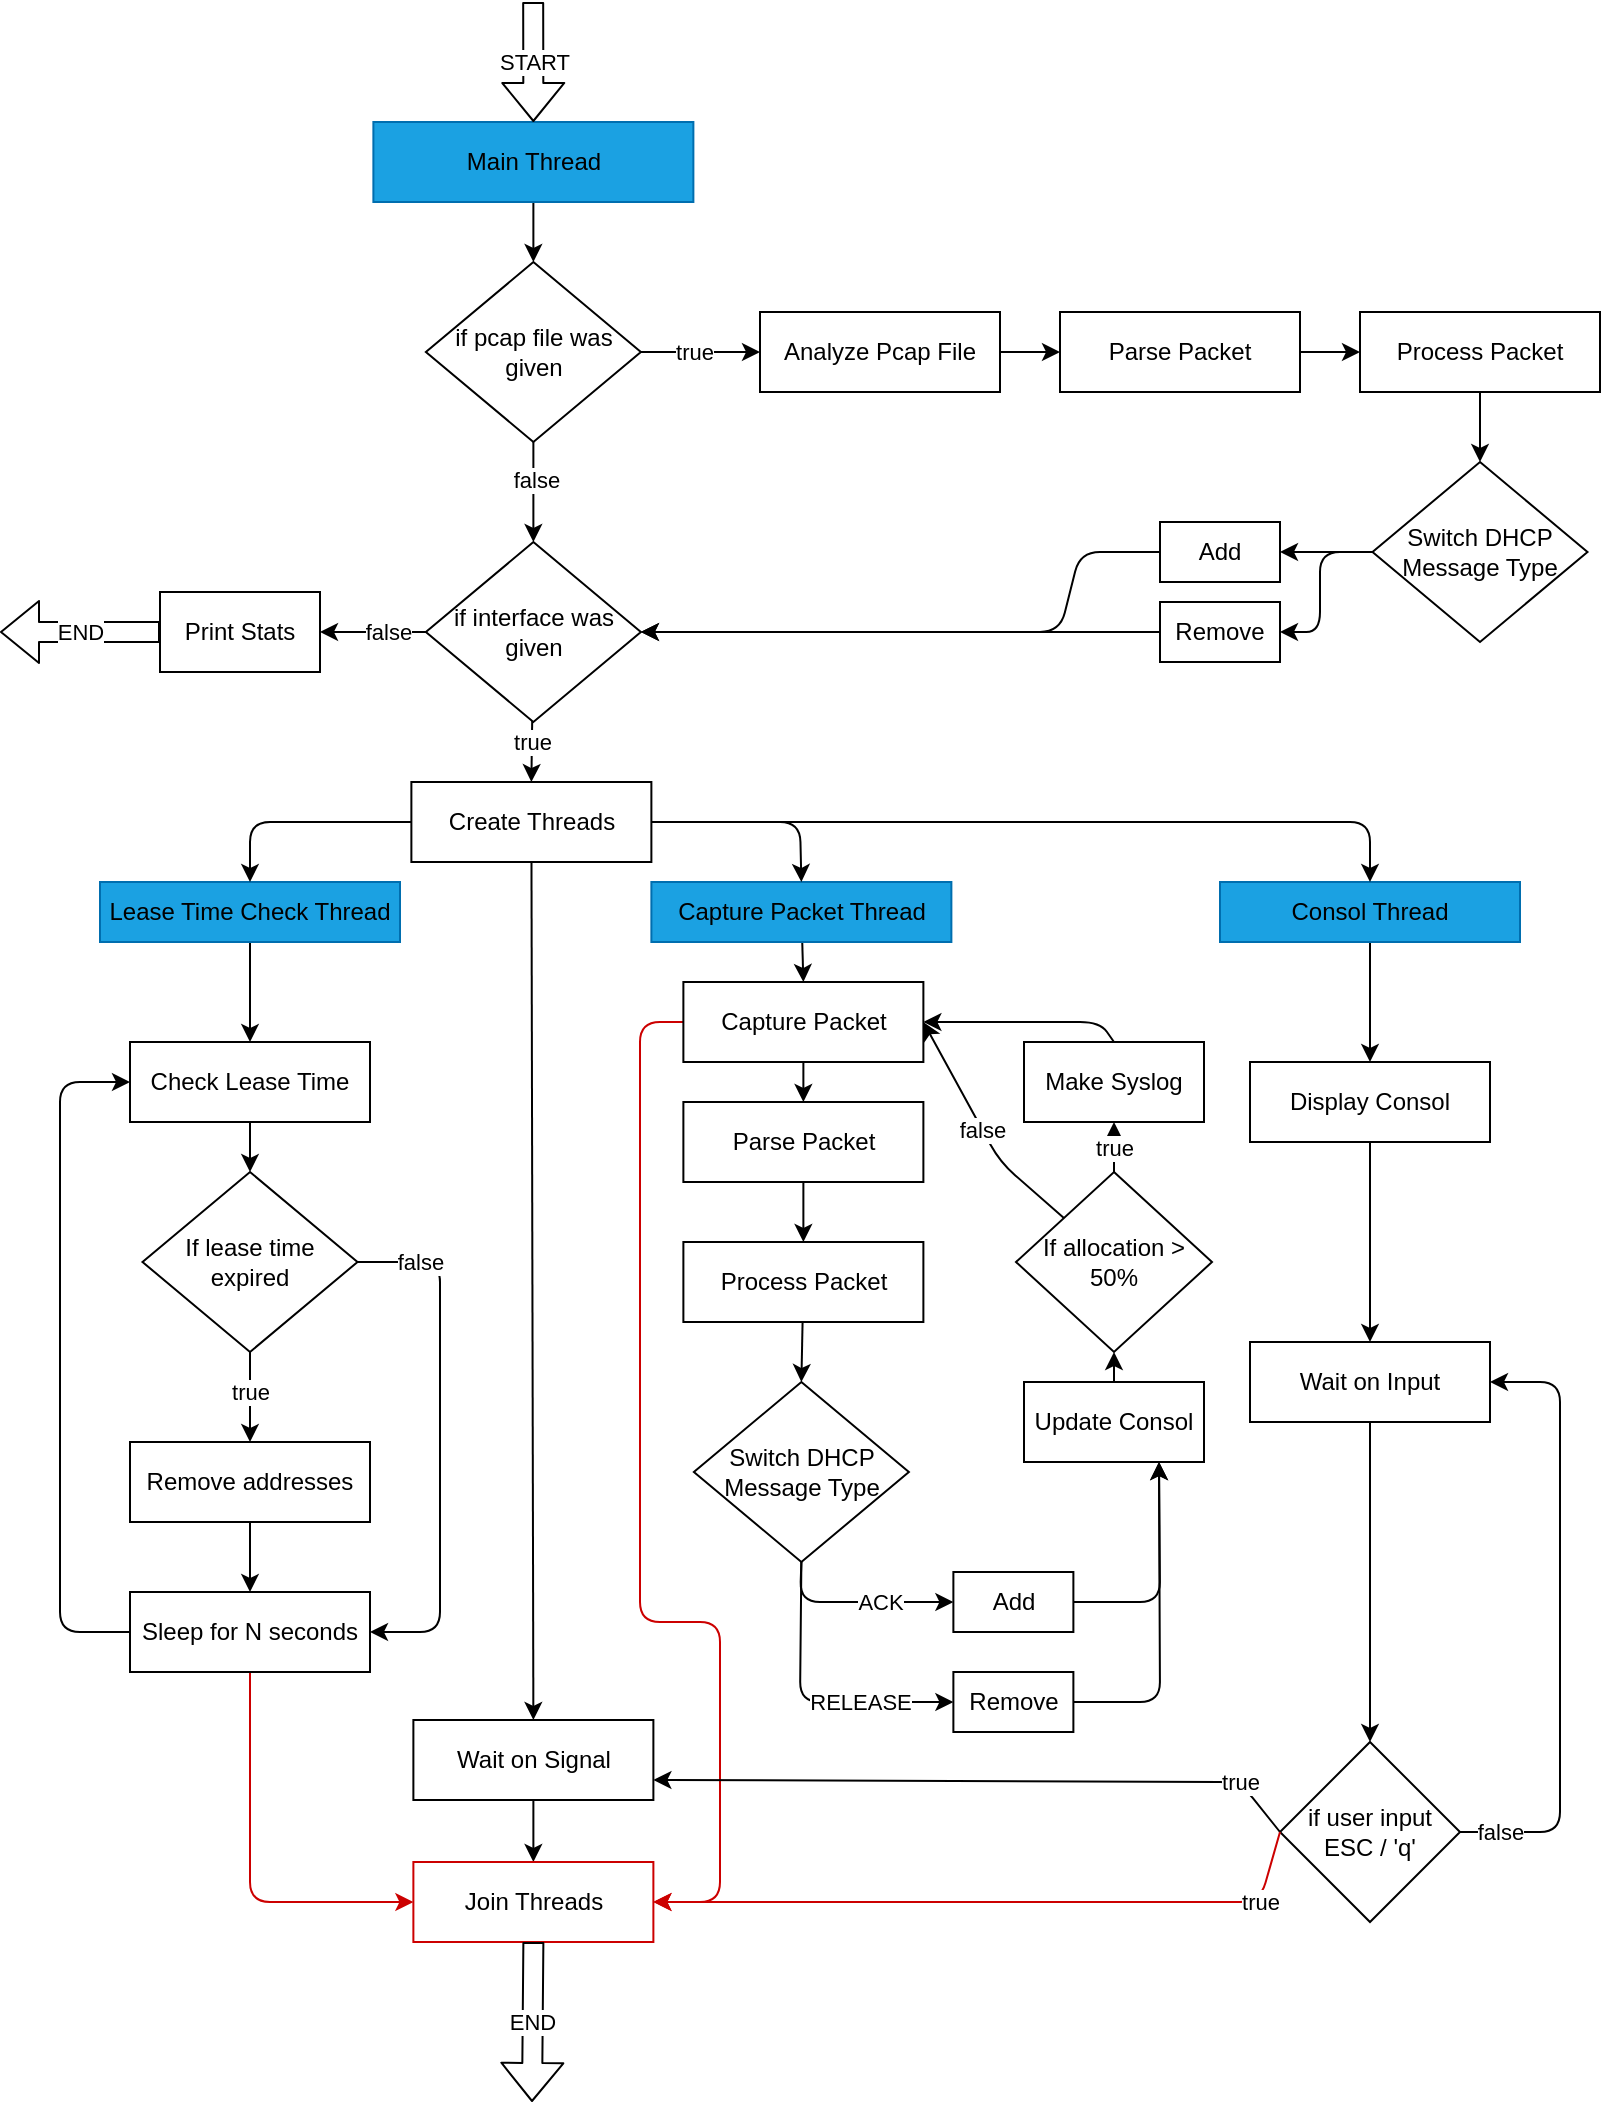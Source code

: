 <mxfile>
    <diagram id="Olqv8_XS4crRZw0tTQfd" name="Page-1">
        <mxGraphModel dx="626" dy="322" grid="1" gridSize="10" guides="1" tooltips="1" connect="1" arrows="1" fold="1" page="1" pageScale="1" pageWidth="850" pageHeight="1100" background="none" math="0" shadow="0">
            <root>
                <mxCell id="0"/>
                <mxCell id="1" parent="0"/>
                <mxCell id="89" style="edgeStyle=none;html=1;entryX=0.5;entryY=0;entryDx=0;entryDy=0;strokeColor=#000000;fontColor=#000000;" parent="1" source="2" target="66" edge="1">
                    <mxGeometry relative="1" as="geometry"/>
                </mxCell>
                <mxCell id="2" value="Lease Time Check Thread" style="rounded=0;whiteSpace=wrap;html=1;strokeColor=#006EAF;fillColor=#1ba1e2;fontColor=#000000;" parent="1" vertex="1">
                    <mxGeometry x="70" y="440" width="150" height="30" as="geometry"/>
                </mxCell>
                <mxCell id="80" style="edgeStyle=none;html=1;entryX=0.5;entryY=0;entryDx=0;entryDy=0;strokeColor=#000000;fontColor=#000000;" parent="1" source="3" target="79" edge="1">
                    <mxGeometry relative="1" as="geometry"/>
                </mxCell>
                <mxCell id="3" value="Consol Thread" style="rounded=0;whiteSpace=wrap;html=1;fillColor=#1ba1e2;strokeColor=#006EAF;fontColor=#000000;" parent="1" vertex="1">
                    <mxGeometry x="630" y="440" width="150" height="30" as="geometry"/>
                </mxCell>
                <mxCell id="17" style="edgeStyle=none;html=1;entryX=0.5;entryY=0;entryDx=0;entryDy=0;strokeColor=#000000;fontColor=#000000;" parent="1" source="4" target="16" edge="1">
                    <mxGeometry relative="1" as="geometry"/>
                </mxCell>
                <mxCell id="4" value="Main Thread" style="rounded=0;whiteSpace=wrap;html=1;fillColor=#1ba1e2;strokeColor=#006EAF;fontColor=#000000;" parent="1" vertex="1">
                    <mxGeometry x="206.69" y="60" width="160" height="40" as="geometry"/>
                </mxCell>
                <mxCell id="46" style="edgeStyle=none;html=1;entryX=0.5;entryY=0;entryDx=0;entryDy=0;strokeColor=#000000;fontColor=#000000;" parent="1" source="5" target="12" edge="1">
                    <mxGeometry relative="1" as="geometry"/>
                </mxCell>
                <mxCell id="5" value="Capture Packet Thread" style="rounded=0;whiteSpace=wrap;html=1;fillColor=#1ba1e2;strokeColor=#006EAF;fontColor=#000000;" parent="1" vertex="1">
                    <mxGeometry x="345.69" y="440" width="150" height="30" as="geometry"/>
                </mxCell>
                <mxCell id="105" style="edgeStyle=none;html=1;entryX=0;entryY=0.5;entryDx=0;entryDy=0;strokeColor=#000000;" parent="1" source="6" target="93" edge="1">
                    <mxGeometry relative="1" as="geometry"/>
                </mxCell>
                <mxCell id="6" value="&lt;font color=&quot;#000000&quot;&gt;Analyze Pcap File&lt;/font&gt;" style="rounded=0;whiteSpace=wrap;html=1;strokeColor=#000000;fillColor=none;" parent="1" vertex="1">
                    <mxGeometry x="400" y="155" width="120" height="40" as="geometry"/>
                </mxCell>
                <mxCell id="45" style="edgeStyle=none;html=1;entryX=0.5;entryY=0;entryDx=0;entryDy=0;strokeColor=#000000;fontColor=#000000;" parent="1" source="12" target="13" edge="1">
                    <mxGeometry relative="1" as="geometry"/>
                </mxCell>
                <mxCell id="77" style="edgeStyle=none;html=1;entryX=1;entryY=0.5;entryDx=0;entryDy=0;strokeColor=#CC0000;fontColor=#000000;" parent="1" source="12" target="70" edge="1">
                    <mxGeometry relative="1" as="geometry">
                        <Array as="points">
                            <mxPoint x="340" y="510"/>
                            <mxPoint x="340" y="810"/>
                            <mxPoint x="380" y="810"/>
                            <mxPoint x="380" y="950"/>
                        </Array>
                    </mxGeometry>
                </mxCell>
                <mxCell id="12" value="&lt;font color=&quot;#000000&quot;&gt;Capture Packet&lt;/font&gt;" style="rounded=0;whiteSpace=wrap;html=1;strokeColor=#000000;fillColor=none;" parent="1" vertex="1">
                    <mxGeometry x="361.69" y="490" width="120" height="40" as="geometry"/>
                </mxCell>
                <mxCell id="44" style="edgeStyle=none;html=1;entryX=0.5;entryY=0;entryDx=0;entryDy=0;strokeColor=#000000;fontColor=#000000;" parent="1" source="13" target="39" edge="1">
                    <mxGeometry relative="1" as="geometry"/>
                </mxCell>
                <mxCell id="13" value="&lt;font color=&quot;#000000&quot;&gt;Parse Packet&lt;/font&gt;" style="rounded=0;whiteSpace=wrap;html=1;strokeColor=#000000;fillColor=none;" parent="1" vertex="1">
                    <mxGeometry x="361.69" y="550" width="120" height="40" as="geometry"/>
                </mxCell>
                <mxCell id="18" style="edgeStyle=none;html=1;strokeColor=#000000;fontColor=#000000;entryX=0;entryY=0.5;entryDx=0;entryDy=0;" parent="1" source="16" target="6" edge="1">
                    <mxGeometry relative="1" as="geometry">
                        <Array as="points"/>
                        <mxPoint x="410" y="180" as="targetPoint"/>
                    </mxGeometry>
                </mxCell>
                <mxCell id="22" value="true" style="edgeLabel;html=1;align=center;verticalAlign=middle;resizable=0;points=[];fontColor=#000000;" parent="18" vertex="1" connectable="0">
                    <mxGeometry x="-0.218" y="-3" relative="1" as="geometry">
                        <mxPoint x="3" y="-3" as="offset"/>
                    </mxGeometry>
                </mxCell>
                <mxCell id="20" style="edgeStyle=none;html=1;exitX=0.5;exitY=1;exitDx=0;exitDy=0;entryX=0.5;entryY=0;entryDx=0;entryDy=0;strokeColor=#000000;fontColor=#000000;" parent="1" source="16" target="19" edge="1">
                    <mxGeometry relative="1" as="geometry"/>
                </mxCell>
                <mxCell id="23" value="false" style="edgeLabel;html=1;align=center;verticalAlign=middle;resizable=0;points=[];fontColor=#000000;" parent="20" vertex="1" connectable="0">
                    <mxGeometry x="-0.246" y="1" relative="1" as="geometry">
                        <mxPoint as="offset"/>
                    </mxGeometry>
                </mxCell>
                <mxCell id="16" value="if pcap file was given" style="rhombus;whiteSpace=wrap;html=1;strokeColor=#000000;fontColor=#000000;fillColor=none;" parent="1" vertex="1">
                    <mxGeometry x="232.94" y="130" width="107.5" height="90" as="geometry"/>
                </mxCell>
                <mxCell id="25" style="edgeStyle=none;html=1;strokeColor=#000000;fontColor=#000000;entryX=1;entryY=0.5;entryDx=0;entryDy=0;" parent="1" source="19" target="34" edge="1">
                    <mxGeometry relative="1" as="geometry">
                        <mxPoint x="160" y="315" as="targetPoint"/>
                    </mxGeometry>
                </mxCell>
                <mxCell id="27" value="false" style="edgeLabel;html=1;align=center;verticalAlign=middle;resizable=0;points=[];fontColor=#000000;" parent="25" vertex="1" connectable="0">
                    <mxGeometry x="-0.322" y="-2" relative="1" as="geometry">
                        <mxPoint x="-1" y="2" as="offset"/>
                    </mxGeometry>
                </mxCell>
                <mxCell id="29" style="edgeStyle=none;html=1;entryX=0.5;entryY=0;entryDx=0;entryDy=0;strokeColor=#000000;fontColor=#000000;exitX=1;exitY=0.5;exitDx=0;exitDy=0;" parent="1" source="74" target="3" edge="1">
                    <mxGeometry relative="1" as="geometry">
                        <mxPoint x="350" y="390" as="sourcePoint"/>
                        <Array as="points">
                            <mxPoint x="705" y="410"/>
                        </Array>
                    </mxGeometry>
                </mxCell>
                <mxCell id="30" style="edgeStyle=none;html=1;strokeColor=#000000;fontColor=#000000;entryX=0.5;entryY=0;entryDx=0;entryDy=0;exitX=1;exitY=0.5;exitDx=0;exitDy=0;" parent="1" source="74" target="5" edge="1">
                    <mxGeometry relative="1" as="geometry">
                        <mxPoint x="712.571" y="360.286" as="targetPoint"/>
                        <mxPoint x="350" y="390" as="sourcePoint"/>
                        <Array as="points">
                            <mxPoint x="420" y="410"/>
                        </Array>
                    </mxGeometry>
                </mxCell>
                <mxCell id="32" style="edgeStyle=none;html=1;strokeColor=#000000;fontColor=#000000;entryX=0.5;entryY=0;entryDx=0;entryDy=0;exitX=0;exitY=0.5;exitDx=0;exitDy=0;" parent="1" source="74" target="2" edge="1">
                    <mxGeometry relative="1" as="geometry">
                        <mxPoint x="130" y="420" as="targetPoint"/>
                        <mxPoint x="210" y="390" as="sourcePoint"/>
                        <Array as="points">
                            <mxPoint x="145" y="410"/>
                        </Array>
                    </mxGeometry>
                </mxCell>
                <mxCell id="75" value="true" style="edgeStyle=none;html=1;entryX=0.5;entryY=0;entryDx=0;entryDy=0;strokeColor=#000000;fontColor=#000000;" parent="1" source="19" target="74" edge="1">
                    <mxGeometry x="-0.311" relative="1" as="geometry">
                        <mxPoint as="offset"/>
                    </mxGeometry>
                </mxCell>
                <mxCell id="19" value="if interface was given" style="rhombus;whiteSpace=wrap;html=1;strokeColor=#000000;fontColor=#000000;fillColor=none;" parent="1" vertex="1">
                    <mxGeometry x="232.94" y="270" width="107.5" height="90" as="geometry"/>
                </mxCell>
                <mxCell id="34" value="&lt;font color=&quot;#000000&quot;&gt;Print Stats&lt;/font&gt;" style="rounded=0;whiteSpace=wrap;html=1;strokeColor=#000000;fillColor=none;" parent="1" vertex="1">
                    <mxGeometry x="100" y="295" width="80" height="40" as="geometry"/>
                </mxCell>
                <mxCell id="35" value="END" style="shape=flexArrow;endArrow=classic;html=1;strokeColor=#000000;fontColor=#000000;exitX=0;exitY=0.5;exitDx=0;exitDy=0;" parent="1" source="34" edge="1">
                    <mxGeometry width="50" height="50" relative="1" as="geometry">
                        <mxPoint x="40" y="320" as="sourcePoint"/>
                        <mxPoint x="20" y="315" as="targetPoint"/>
                    </mxGeometry>
                </mxCell>
                <mxCell id="37" value="START" style="shape=flexArrow;endArrow=classic;html=1;strokeColor=#000000;fontColor=#000000;entryX=0.5;entryY=0;entryDx=0;entryDy=0;" parent="1" target="4" edge="1">
                    <mxGeometry width="50" height="50" relative="1" as="geometry">
                        <mxPoint x="286.59" as="sourcePoint"/>
                        <mxPoint x="286.59" y="40" as="targetPoint"/>
                    </mxGeometry>
                </mxCell>
                <mxCell id="43" style="edgeStyle=none;html=1;entryX=0.5;entryY=0;entryDx=0;entryDy=0;strokeColor=#000000;fontColor=#000000;" parent="1" source="39" target="41" edge="1">
                    <mxGeometry relative="1" as="geometry"/>
                </mxCell>
                <mxCell id="39" value="&lt;font color=&quot;#000000&quot;&gt;Process Packet&lt;/font&gt;" style="rounded=0;whiteSpace=wrap;html=1;strokeColor=#000000;fillColor=none;" parent="1" vertex="1">
                    <mxGeometry x="361.69" y="620" width="120" height="40" as="geometry"/>
                </mxCell>
                <mxCell id="53" style="edgeStyle=none;html=1;entryX=0.75;entryY=1;entryDx=0;entryDy=0;strokeColor=#000000;fontColor=#000000;" parent="1" source="40" target="91" edge="1">
                    <mxGeometry relative="1" as="geometry">
                        <mxPoint x="645" y="800" as="targetPoint"/>
                        <Array as="points">
                            <mxPoint x="600" y="800"/>
                        </Array>
                    </mxGeometry>
                </mxCell>
                <mxCell id="40" value="&lt;font color=&quot;#000000&quot;&gt;Add&lt;/font&gt;" style="rounded=0;whiteSpace=wrap;html=1;strokeColor=#000000;fillColor=none;" parent="1" vertex="1">
                    <mxGeometry x="496.69" y="785" width="60" height="30" as="geometry"/>
                </mxCell>
                <mxCell id="49" value="RELEASE" style="edgeStyle=none;html=1;exitX=0.5;exitY=1;exitDx=0;exitDy=0;entryX=0;entryY=0.5;entryDx=0;entryDy=0;strokeColor=#000000;fontColor=#000000;" parent="1" source="41" target="42" edge="1">
                    <mxGeometry x="0.363" relative="1" as="geometry">
                        <Array as="points">
                            <mxPoint x="420" y="850"/>
                        </Array>
                        <mxPoint as="offset"/>
                    </mxGeometry>
                </mxCell>
                <mxCell id="50" value="ACK" style="edgeStyle=none;html=1;exitX=0.5;exitY=1;exitDx=0;exitDy=0;entryX=0;entryY=0.5;entryDx=0;entryDy=0;strokeColor=#000000;fontColor=#000000;" parent="1" source="41" target="40" edge="1">
                    <mxGeometry x="0.241" relative="1" as="geometry">
                        <Array as="points">
                            <mxPoint x="420" y="800"/>
                        </Array>
                        <mxPoint as="offset"/>
                    </mxGeometry>
                </mxCell>
                <mxCell id="41" value="Switch DHCP Message Type" style="rhombus;whiteSpace=wrap;html=1;strokeColor=#000000;fontColor=#000000;fillColor=none;" parent="1" vertex="1">
                    <mxGeometry x="366.94" y="690" width="107.5" height="90" as="geometry"/>
                </mxCell>
                <mxCell id="54" style="edgeStyle=none;html=1;entryX=0.75;entryY=1;entryDx=0;entryDy=0;strokeColor=#000000;fontColor=#000000;" parent="1" source="42" target="91" edge="1">
                    <mxGeometry relative="1" as="geometry">
                        <Array as="points">
                            <mxPoint x="600" y="850"/>
                        </Array>
                        <mxPoint x="645" y="840" as="targetPoint"/>
                    </mxGeometry>
                </mxCell>
                <mxCell id="42" value="&lt;font color=&quot;#000000&quot;&gt;Remove&lt;/font&gt;" style="rounded=0;whiteSpace=wrap;html=1;strokeColor=#000000;fillColor=none;" parent="1" vertex="1">
                    <mxGeometry x="496.69" y="835" width="60" height="30" as="geometry"/>
                </mxCell>
                <mxCell id="71" style="edgeStyle=none;html=1;entryX=0.5;entryY=0;entryDx=0;entryDy=0;strokeColor=#000000;fontColor=#000000;" parent="1" source="62" target="70" edge="1">
                    <mxGeometry relative="1" as="geometry"/>
                </mxCell>
                <mxCell id="62" value="&lt;font color=&quot;#000000&quot;&gt;Wait on Signal&lt;/font&gt;" style="rounded=0;whiteSpace=wrap;html=1;strokeColor=#000000;fillColor=none;" parent="1" vertex="1">
                    <mxGeometry x="226.69" y="859" width="120" height="40" as="geometry"/>
                </mxCell>
                <mxCell id="64" value="true" style="edgeStyle=none;html=1;entryX=1;entryY=0.75;entryDx=0;entryDy=0;strokeColor=#000000;fontColor=#000000;exitX=0;exitY=0.5;exitDx=0;exitDy=0;" parent="1" source="63" target="62" edge="1">
                    <mxGeometry x="-0.803" relative="1" as="geometry">
                        <Array as="points">
                            <mxPoint x="640" y="890"/>
                        </Array>
                        <mxPoint as="offset"/>
                    </mxGeometry>
                </mxCell>
                <mxCell id="65" value="false" style="edgeStyle=none;html=1;entryX=1;entryY=0.5;entryDx=0;entryDy=0;strokeColor=#000000;fontColor=#000000;" parent="1" source="63" target="83" edge="1">
                    <mxGeometry x="-0.875" relative="1" as="geometry">
                        <Array as="points">
                            <mxPoint x="800" y="915"/>
                            <mxPoint x="800" y="690"/>
                        </Array>
                        <mxPoint as="offset"/>
                    </mxGeometry>
                </mxCell>
                <mxCell id="63" value="if user input ESC / 'q'" style="rhombus;whiteSpace=wrap;html=1;strokeColor=#000000;fontColor=#000000;fillColor=none;" parent="1" vertex="1">
                    <mxGeometry x="660" y="870" width="90" height="90" as="geometry"/>
                </mxCell>
                <mxCell id="78" style="edgeStyle=none;html=1;entryX=0;entryY=0.5;entryDx=0;entryDy=0;strokeColor=#CC0000;fontColor=#000000;exitX=0.5;exitY=1;exitDx=0;exitDy=0;" parent="1" source="87" target="70" edge="1">
                    <mxGeometry relative="1" as="geometry">
                        <mxPoint x="145" y="840" as="sourcePoint"/>
                        <Array as="points">
                            <mxPoint x="145" y="950"/>
                        </Array>
                    </mxGeometry>
                </mxCell>
                <mxCell id="117" style="edgeStyle=none;html=1;entryX=0.5;entryY=0;entryDx=0;entryDy=0;strokeColor=#000000;" edge="1" parent="1" source="66" target="116">
                    <mxGeometry relative="1" as="geometry"/>
                </mxCell>
                <mxCell id="66" value="&lt;font color=&quot;#000000&quot;&gt;Check Lease Time&lt;/font&gt;" style="rounded=0;whiteSpace=wrap;html=1;strokeColor=#000000;fillColor=none;" parent="1" vertex="1">
                    <mxGeometry x="85" y="520" width="120" height="40" as="geometry"/>
                </mxCell>
                <mxCell id="70" value="&lt;font color=&quot;#000000&quot;&gt;Join Threads&lt;/font&gt;" style="rounded=0;whiteSpace=wrap;html=1;strokeColor=#CC0000;fillColor=none;" parent="1" vertex="1">
                    <mxGeometry x="226.69" y="930" width="120" height="40" as="geometry"/>
                </mxCell>
                <mxCell id="73" value="END" style="shape=flexArrow;endArrow=classic;html=1;strokeColor=#000000;fontColor=#000000;exitX=0.5;exitY=1;exitDx=0;exitDy=0;" parent="1" source="70" edge="1">
                    <mxGeometry width="50" height="50" relative="1" as="geometry">
                        <mxPoint x="286.45" y="970" as="sourcePoint"/>
                        <mxPoint x="286" y="1050" as="targetPoint"/>
                    </mxGeometry>
                </mxCell>
                <mxCell id="76" style="edgeStyle=none;html=1;entryX=0.5;entryY=0;entryDx=0;entryDy=0;strokeColor=#000000;fontColor=#000000;" parent="1" source="74" target="62" edge="1">
                    <mxGeometry relative="1" as="geometry"/>
                </mxCell>
                <mxCell id="74" value="&lt;font color=&quot;#000000&quot;&gt;Create Threads&lt;/font&gt;" style="rounded=0;whiteSpace=wrap;html=1;strokeColor=#000000;fillColor=none;" parent="1" vertex="1">
                    <mxGeometry x="225.69" y="390" width="120" height="40" as="geometry"/>
                </mxCell>
                <mxCell id="82" value="true" style="edgeStyle=none;html=1;exitX=0;exitY=0.5;exitDx=0;exitDy=0;entryX=1;entryY=0.5;entryDx=0;entryDy=0;strokeColor=#CC0000;fontColor=#000000;" parent="1" source="63" target="70" edge="1">
                    <mxGeometry x="-0.786" relative="1" as="geometry">
                        <Array as="points">
                            <mxPoint x="650" y="950"/>
                            <mxPoint x="600" y="950"/>
                        </Array>
                        <mxPoint as="offset"/>
                    </mxGeometry>
                </mxCell>
                <mxCell id="84" style="edgeStyle=none;html=1;entryX=0.5;entryY=0;entryDx=0;entryDy=0;strokeColor=#000000;fontColor=#000000;" parent="1" source="79" target="83" edge="1">
                    <mxGeometry relative="1" as="geometry"/>
                </mxCell>
                <mxCell id="79" value="&lt;font color=&quot;#000000&quot;&gt;Display Consol&lt;/font&gt;" style="rounded=0;whiteSpace=wrap;html=1;strokeColor=#000000;fillColor=none;" parent="1" vertex="1">
                    <mxGeometry x="645" y="530" width="120" height="40" as="geometry"/>
                </mxCell>
                <mxCell id="85" style="edgeStyle=none;html=1;entryX=0.5;entryY=0;entryDx=0;entryDy=0;strokeColor=#000000;fontColor=#000000;" parent="1" source="83" target="63" edge="1">
                    <mxGeometry relative="1" as="geometry">
                        <mxPoint x="705" y="800" as="targetPoint"/>
                    </mxGeometry>
                </mxCell>
                <mxCell id="83" value="&lt;font color=&quot;#000000&quot;&gt;Wait on Input&lt;/font&gt;" style="rounded=0;whiteSpace=wrap;html=1;strokeColor=#000000;fillColor=none;" parent="1" vertex="1">
                    <mxGeometry x="645" y="670" width="120" height="40" as="geometry"/>
                </mxCell>
                <mxCell id="90" style="edgeStyle=none;html=1;entryX=0;entryY=0.5;entryDx=0;entryDy=0;strokeColor=#000000;fontColor=#000000;exitX=0;exitY=0.5;exitDx=0;exitDy=0;" parent="1" source="87" target="66" edge="1">
                    <mxGeometry relative="1" as="geometry">
                        <Array as="points">
                            <mxPoint x="50" y="815"/>
                            <mxPoint x="50" y="540"/>
                        </Array>
                    </mxGeometry>
                </mxCell>
                <mxCell id="87" value="&lt;font color=&quot;#000000&quot;&gt;Sleep for N seconds&lt;/font&gt;" style="rounded=0;whiteSpace=wrap;html=1;strokeColor=#000000;fillColor=none;" parent="1" vertex="1">
                    <mxGeometry x="85" y="795" width="120" height="40" as="geometry"/>
                </mxCell>
                <mxCell id="92" style="edgeStyle=none;html=1;entryX=1;entryY=0.5;entryDx=0;entryDy=0;strokeColor=#000000;exitX=0.5;exitY=0;exitDx=0;exitDy=0;" parent="1" source="109" target="12" edge="1">
                    <mxGeometry relative="1" as="geometry">
                        <Array as="points">
                            <mxPoint x="570" y="510"/>
                        </Array>
                        <mxPoint x="550" y="510" as="sourcePoint"/>
                    </mxGeometry>
                </mxCell>
                <mxCell id="111" style="edgeStyle=none;html=1;entryX=0.5;entryY=1;entryDx=0;entryDy=0;strokeColor=#000000;fontColor=#000000;" parent="1" source="91" target="108" edge="1">
                    <mxGeometry relative="1" as="geometry"/>
                </mxCell>
                <mxCell id="91" value="&lt;font color=&quot;#000000&quot;&gt;Update Consol&lt;/font&gt;" style="rounded=0;whiteSpace=wrap;html=1;strokeColor=#000000;fillColor=none;" parent="1" vertex="1">
                    <mxGeometry x="532" y="690" width="90" height="40" as="geometry"/>
                </mxCell>
                <mxCell id="104" style="edgeStyle=none;html=1;entryX=0;entryY=0.5;entryDx=0;entryDy=0;strokeColor=#000000;" parent="1" source="93" target="94" edge="1">
                    <mxGeometry relative="1" as="geometry"/>
                </mxCell>
                <mxCell id="93" value="&lt;font color=&quot;#000000&quot;&gt;Parse Packet&lt;/font&gt;" style="rounded=0;whiteSpace=wrap;html=1;strokeColor=#000000;fillColor=none;" parent="1" vertex="1">
                    <mxGeometry x="550" y="155" width="120" height="40" as="geometry"/>
                </mxCell>
                <mxCell id="103" style="edgeStyle=none;html=1;entryX=0.5;entryY=0;entryDx=0;entryDy=0;strokeColor=#000000;" parent="1" source="94" target="98" edge="1">
                    <mxGeometry relative="1" as="geometry"/>
                </mxCell>
                <mxCell id="94" value="&lt;font color=&quot;#000000&quot;&gt;Process Packet&lt;/font&gt;" style="rounded=0;whiteSpace=wrap;html=1;strokeColor=#000000;fillColor=none;" parent="1" vertex="1">
                    <mxGeometry x="700" y="155" width="120" height="40" as="geometry"/>
                </mxCell>
                <mxCell id="101" style="edgeStyle=none;html=1;entryX=1;entryY=0.5;entryDx=0;entryDy=0;strokeColor=#000000;" parent="1" source="98" target="99" edge="1">
                    <mxGeometry relative="1" as="geometry"/>
                </mxCell>
                <mxCell id="102" style="edgeStyle=none;html=1;exitX=0;exitY=0.5;exitDx=0;exitDy=0;entryX=1;entryY=0.5;entryDx=0;entryDy=0;strokeColor=#000000;" parent="1" source="98" target="100" edge="1">
                    <mxGeometry relative="1" as="geometry">
                        <Array as="points">
                            <mxPoint x="680" y="275"/>
                            <mxPoint x="680" y="315"/>
                        </Array>
                    </mxGeometry>
                </mxCell>
                <mxCell id="98" value="Switch DHCP Message Type" style="rhombus;whiteSpace=wrap;html=1;strokeColor=#000000;fontColor=#000000;fillColor=none;" parent="1" vertex="1">
                    <mxGeometry x="706.25" y="230" width="107.5" height="90" as="geometry"/>
                </mxCell>
                <mxCell id="107" style="edgeStyle=none;html=1;strokeColor=#000000;entryX=1;entryY=0.5;entryDx=0;entryDy=0;" parent="1" source="99" target="19" edge="1">
                    <mxGeometry relative="1" as="geometry">
                        <mxPoint x="370" y="300" as="targetPoint"/>
                        <Array as="points">
                            <mxPoint x="560" y="275"/>
                            <mxPoint x="550" y="315"/>
                        </Array>
                    </mxGeometry>
                </mxCell>
                <mxCell id="99" value="&lt;font color=&quot;#000000&quot;&gt;Add&lt;/font&gt;" style="rounded=0;whiteSpace=wrap;html=1;strokeColor=#000000;fillColor=none;" parent="1" vertex="1">
                    <mxGeometry x="600" y="260" width="60" height="30" as="geometry"/>
                </mxCell>
                <mxCell id="106" style="edgeStyle=none;html=1;entryX=1;entryY=0.5;entryDx=0;entryDy=0;strokeColor=#000000;" parent="1" source="100" target="19" edge="1">
                    <mxGeometry relative="1" as="geometry"/>
                </mxCell>
                <mxCell id="100" value="&lt;font color=&quot;#000000&quot;&gt;Remove&lt;/font&gt;" style="rounded=0;whiteSpace=wrap;html=1;strokeColor=#000000;fillColor=none;" parent="1" vertex="1">
                    <mxGeometry x="600" y="300" width="60" height="30" as="geometry"/>
                </mxCell>
                <mxCell id="110" value="&lt;font color=&quot;#000000&quot;&gt;true&lt;/font&gt;" style="edgeStyle=none;html=1;entryX=0.5;entryY=1;entryDx=0;entryDy=0;strokeColor=#000000;" parent="1" source="108" target="109" edge="1">
                    <mxGeometry relative="1" as="geometry"/>
                </mxCell>
                <mxCell id="112" value="false" style="edgeStyle=none;html=1;entryX=1;entryY=0.5;entryDx=0;entryDy=0;strokeColor=#000000;fontColor=#000000;" parent="1" source="108" target="12" edge="1">
                    <mxGeometry relative="1" as="geometry">
                        <Array as="points">
                            <mxPoint x="520" y="580"/>
                        </Array>
                    </mxGeometry>
                </mxCell>
                <mxCell id="108" value="If allocation &amp;gt; 50%" style="rhombus;whiteSpace=wrap;html=1;strokeColor=#000000;fontColor=#000000;fillColor=none;" parent="1" vertex="1">
                    <mxGeometry x="528" y="585" width="98" height="90" as="geometry"/>
                </mxCell>
                <mxCell id="109" value="&lt;font color=&quot;#000000&quot;&gt;Make Syslog&lt;/font&gt;" style="rounded=0;whiteSpace=wrap;html=1;strokeColor=#000000;fillColor=none;" parent="1" vertex="1">
                    <mxGeometry x="532" y="520" width="90" height="40" as="geometry"/>
                </mxCell>
                <mxCell id="119" style="edgeStyle=none;html=1;entryX=0.5;entryY=0;entryDx=0;entryDy=0;strokeColor=#000000;fontColor=#000000;" edge="1" parent="1" source="113" target="87">
                    <mxGeometry relative="1" as="geometry"/>
                </mxCell>
                <mxCell id="113" value="&lt;font color=&quot;#000000&quot;&gt;Remove addresses&lt;/font&gt;" style="rounded=0;whiteSpace=wrap;html=1;strokeColor=#000000;fillColor=none;" parent="1" vertex="1">
                    <mxGeometry x="85" y="720" width="120" height="40" as="geometry"/>
                </mxCell>
                <mxCell id="118" value="&lt;font color=&quot;#000000&quot;&gt;true&lt;/font&gt;" style="edgeStyle=none;html=1;entryX=0.5;entryY=0;entryDx=0;entryDy=0;strokeColor=#000000;" edge="1" parent="1" source="116" target="113">
                    <mxGeometry x="-0.143" relative="1" as="geometry">
                        <mxPoint as="offset"/>
                    </mxGeometry>
                </mxCell>
                <mxCell id="120" value="false" style="edgeStyle=none;html=1;entryX=1;entryY=0.5;entryDx=0;entryDy=0;strokeColor=#000000;fontColor=#000000;" edge="1" parent="1" source="116" target="87">
                    <mxGeometry x="-0.761" relative="1" as="geometry">
                        <Array as="points">
                            <mxPoint x="240" y="630"/>
                            <mxPoint x="240" y="815"/>
                        </Array>
                        <mxPoint as="offset"/>
                    </mxGeometry>
                </mxCell>
                <mxCell id="116" value="If lease time expired" style="rhombus;whiteSpace=wrap;html=1;strokeColor=#000000;fontColor=#000000;fillColor=none;" vertex="1" parent="1">
                    <mxGeometry x="91.25" y="585" width="107.5" height="90" as="geometry"/>
                </mxCell>
            </root>
        </mxGraphModel>
    </diagram>
</mxfile>